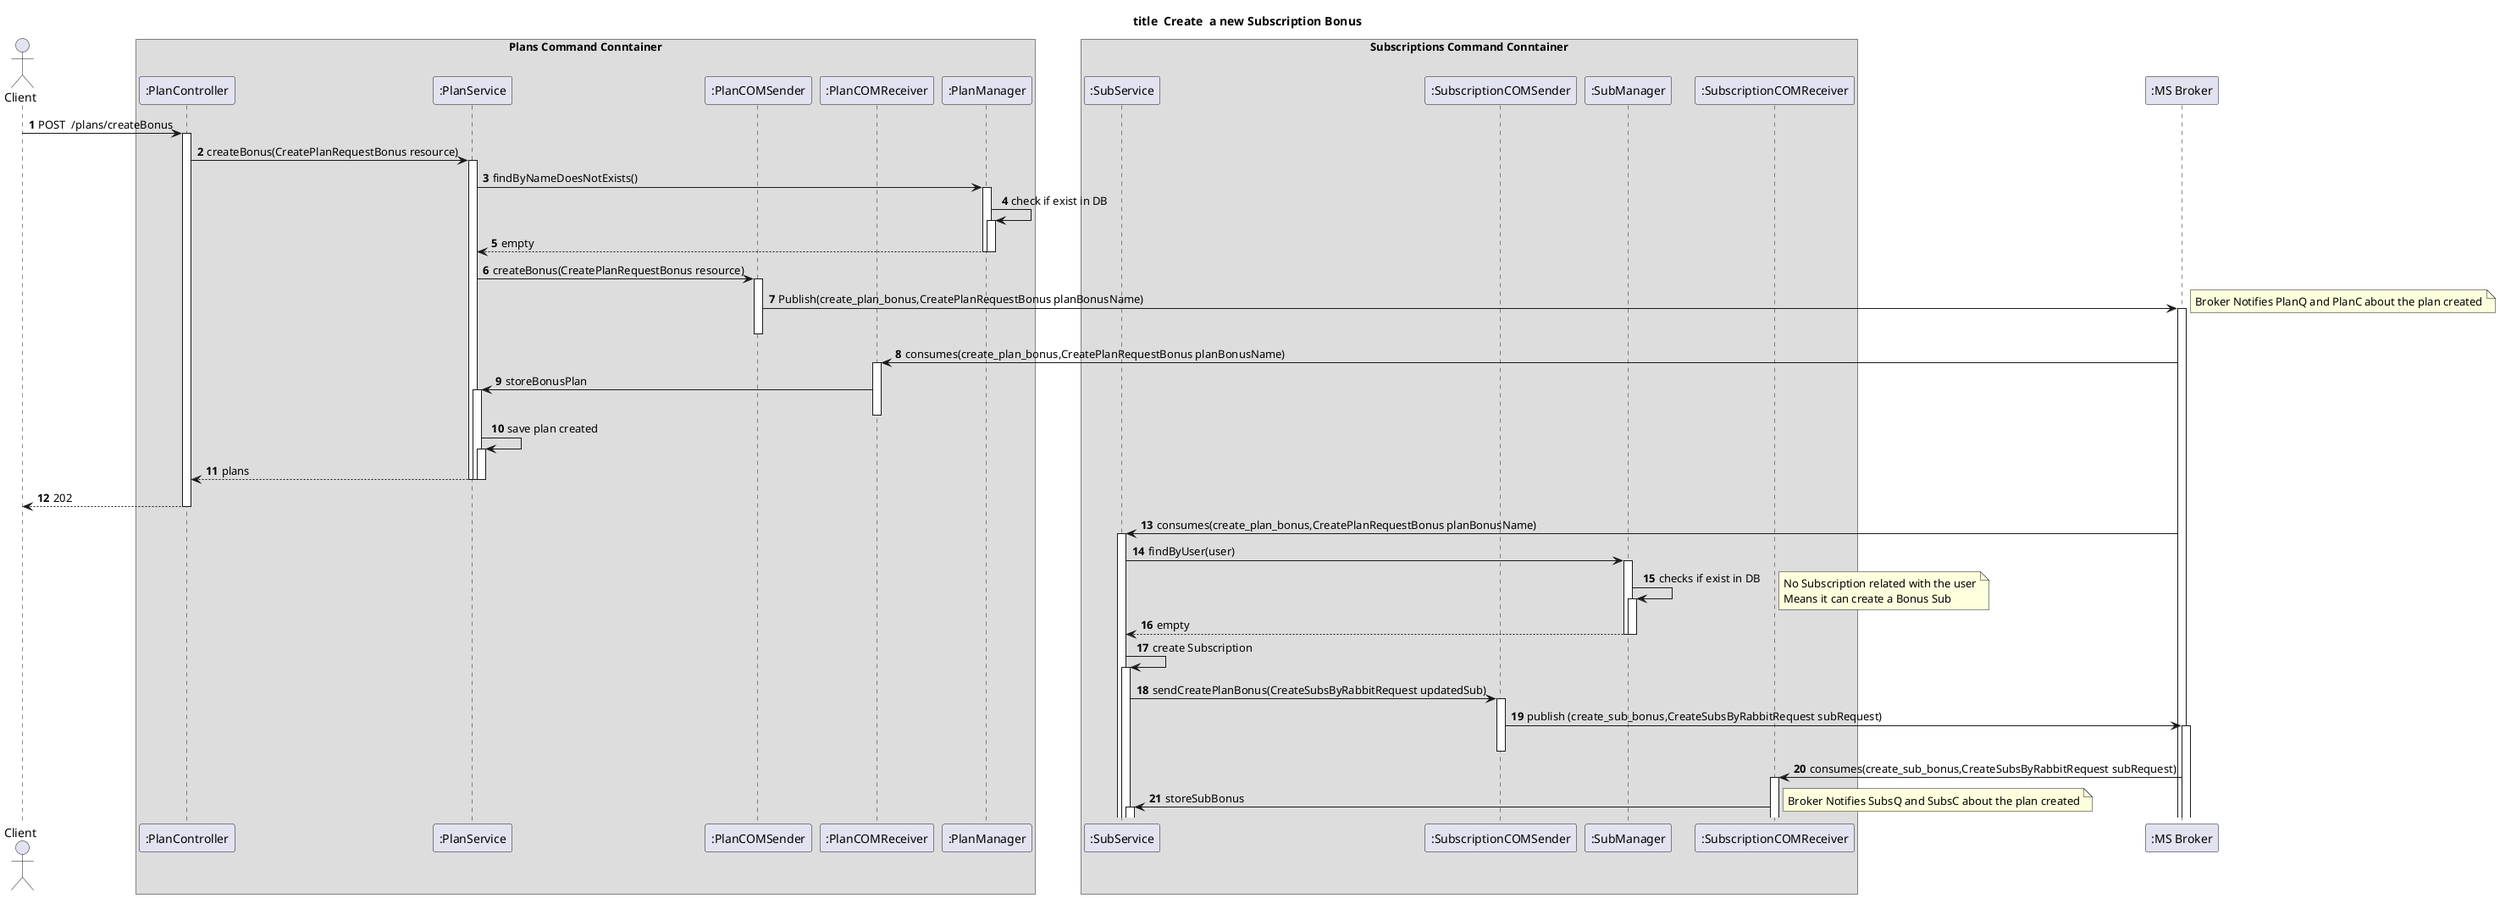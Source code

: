 @startuml
'https://plantuml.com/sequence-diagram
autoactivate on
autonumber
title  title  Create  a new Subscription Bonus

autonumber

actor "Client" as Ac
box "Plans Command Conntainer"

participant ":PlanController" as PlanController
participant ":PlanService" as PService
participant ":PlanCOMSender" as PSender
participant ":PlanCOMReceiver" as PReceiver
participant ":PlanManager" as PManager
end box

box "Subscriptions Command Conntainer"
    participant ":SubService" as Service
     participant ":SubscriptionCOMSender" as SSender
    participant ":SubManager" as MG
    participant ":SubscriptionCOMReceiver" as SReceiver
end box





participant ":MS Broker" as Broker

Ac->PlanController:POST  /plans/createBonus
PlanController->PService:createBonus(CreatePlanRequestBonus resource)
PService->PManager:findByNameDoesNotExists()
PManager->PManager:check if exist in DB

PManager-->PService:empty

deactivate PManager
PService->PSender:createBonus(CreatePlanRequestBonus resource)
PSender->Broker:Publish(create_plan_bonus,CreatePlanRequestBonus planBonusName)

deactivate PSender

note right
Broker Notifies PlanQ and PlanC about the plan created
end note
PReceiver<-Broker:consumes(create_plan_bonus,CreatePlanRequestBonus planBonusName)
PService<-PReceiver:storeBonusPlan
deactivate PReceiver
PService->PService:save plan created
PService-->PlanController:plans
deactivate PService
deactivate PService

PlanController-->Ac:202

Broker->Service:consumes(create_plan_bonus,CreatePlanRequestBonus planBonusName)
Service->MG:findByUser(user)
MG->MG:checks if exist in DB
note right
No Subscription related with the user
Means it can create a Bonus Sub
end note
MG-->Service:empty
deactivate MG
Service->Service:create Subscription
Service->SSender: sendCreatePlanBonus(CreateSubsByRabbitRequest updatedSub)
SSender->Broker:publish (create_sub_bonus,CreateSubsByRabbitRequest subRequest)
deactivate SSender
Broker->SReceiver:consumes(create_sub_bonus,CreateSubsByRabbitRequest subRequest)
SReceiver->Service:storeSubBonus
note right
Broker Notifies SubsQ and SubsC about the plan created
end note








@enduml
